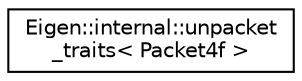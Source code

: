 digraph "Graphical Class Hierarchy"
{
  edge [fontname="Helvetica",fontsize="10",labelfontname="Helvetica",labelfontsize="10"];
  node [fontname="Helvetica",fontsize="10",shape=record];
  rankdir="LR";
  Node1 [label="Eigen::internal::unpacket\l_traits\< Packet4f \>",height=0.2,width=0.4,color="black", fillcolor="white", style="filled",URL="$struct_eigen_1_1internal_1_1unpacket__traits_3_01_packet4f_01_4.html"];
}
